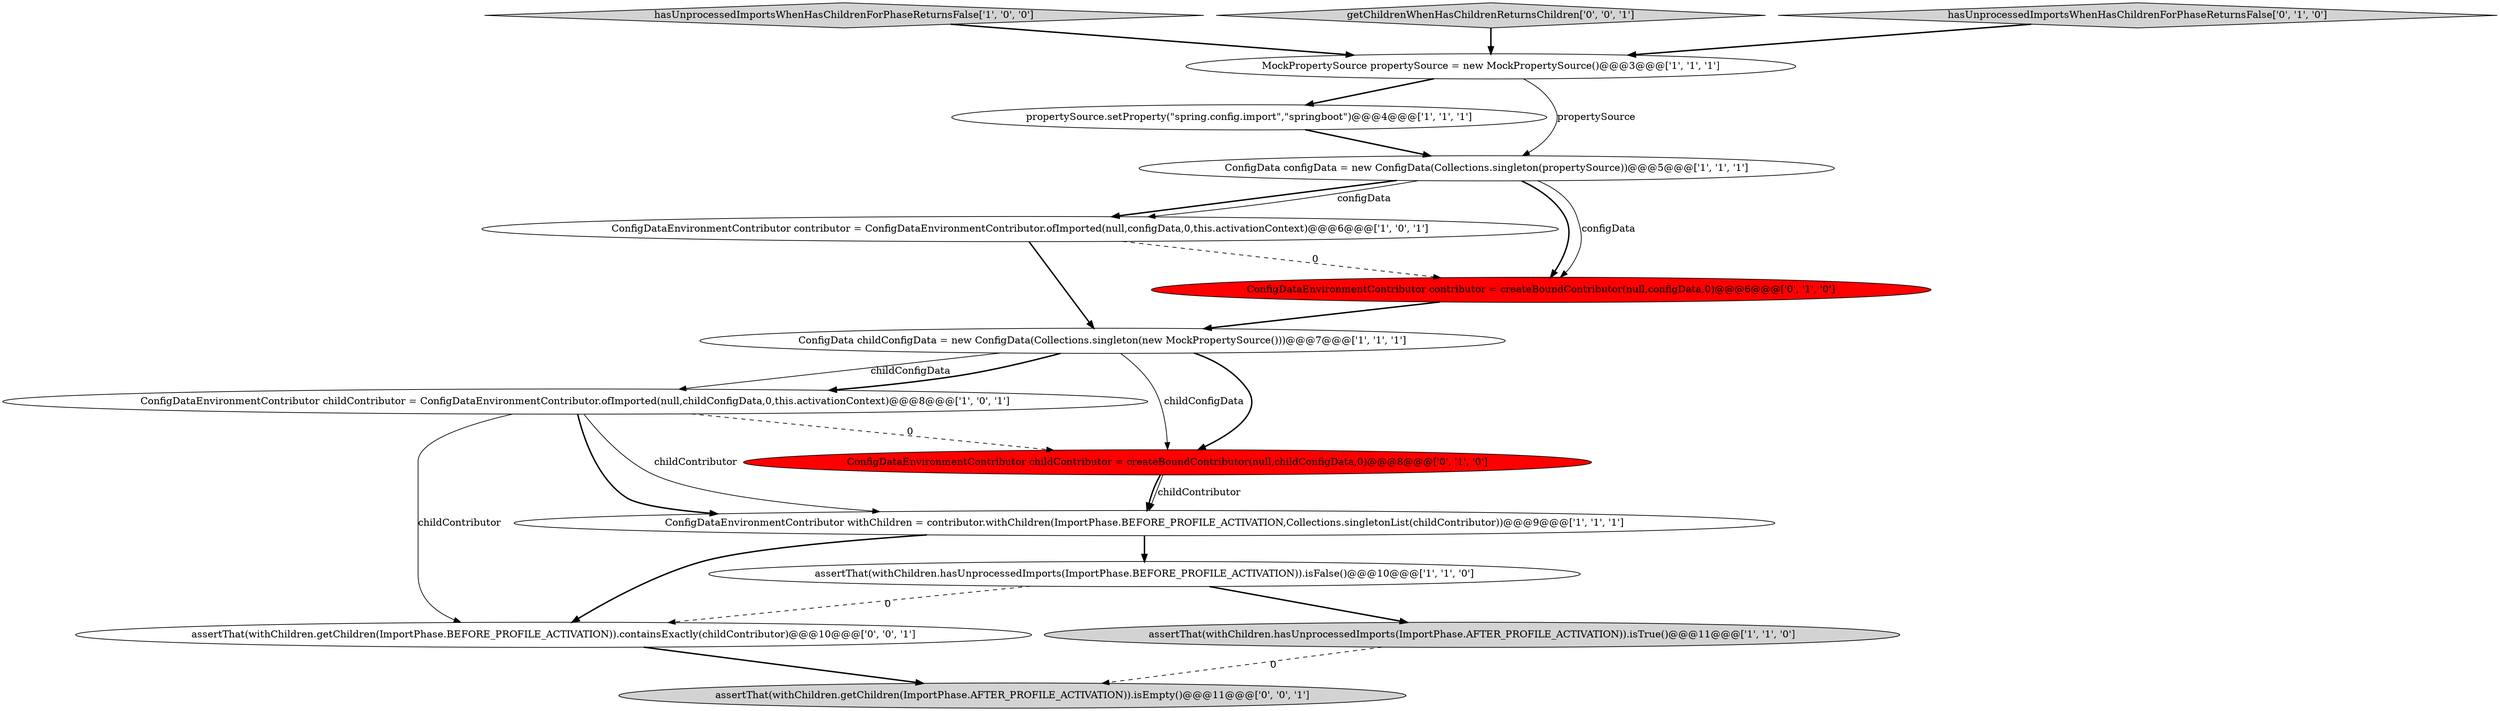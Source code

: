 digraph {
5 [style = filled, label = "propertySource.setProperty(\"spring.config.import\",\"springboot\")@@@4@@@['1', '1', '1']", fillcolor = white, shape = ellipse image = "AAA0AAABBB1BBB"];
13 [style = filled, label = "assertThat(withChildren.getChildren(ImportPhase.BEFORE_PROFILE_ACTIVATION)).containsExactly(childContributor)@@@10@@@['0', '0', '1']", fillcolor = white, shape = ellipse image = "AAA0AAABBB3BBB"];
4 [style = filled, label = "ConfigDataEnvironmentContributor contributor = ConfigDataEnvironmentContributor.ofImported(null,configData,0,this.activationContext)@@@6@@@['1', '0', '1']", fillcolor = white, shape = ellipse image = "AAA0AAABBB1BBB"];
7 [style = filled, label = "hasUnprocessedImportsWhenHasChildrenForPhaseReturnsFalse['1', '0', '0']", fillcolor = lightgray, shape = diamond image = "AAA0AAABBB1BBB"];
1 [style = filled, label = "ConfigDataEnvironmentContributor childContributor = ConfigDataEnvironmentContributor.ofImported(null,childConfigData,0,this.activationContext)@@@8@@@['1', '0', '1']", fillcolor = white, shape = ellipse image = "AAA0AAABBB1BBB"];
2 [style = filled, label = "ConfigDataEnvironmentContributor withChildren = contributor.withChildren(ImportPhase.BEFORE_PROFILE_ACTIVATION,Collections.singletonList(childContributor))@@@9@@@['1', '1', '1']", fillcolor = white, shape = ellipse image = "AAA0AAABBB1BBB"];
8 [style = filled, label = "ConfigData childConfigData = new ConfigData(Collections.singleton(new MockPropertySource()))@@@7@@@['1', '1', '1']", fillcolor = white, shape = ellipse image = "AAA0AAABBB1BBB"];
0 [style = filled, label = "ConfigData configData = new ConfigData(Collections.singleton(propertySource))@@@5@@@['1', '1', '1']", fillcolor = white, shape = ellipse image = "AAA0AAABBB1BBB"];
14 [style = filled, label = "getChildrenWhenHasChildrenReturnsChildren['0', '0', '1']", fillcolor = lightgray, shape = diamond image = "AAA0AAABBB3BBB"];
3 [style = filled, label = "MockPropertySource propertySource = new MockPropertySource()@@@3@@@['1', '1', '1']", fillcolor = white, shape = ellipse image = "AAA0AAABBB1BBB"];
10 [style = filled, label = "hasUnprocessedImportsWhenHasChildrenForPhaseReturnsFalse['0', '1', '0']", fillcolor = lightgray, shape = diamond image = "AAA0AAABBB2BBB"];
11 [style = filled, label = "ConfigDataEnvironmentContributor contributor = createBoundContributor(null,configData,0)@@@6@@@['0', '1', '0']", fillcolor = red, shape = ellipse image = "AAA1AAABBB2BBB"];
9 [style = filled, label = "assertThat(withChildren.hasUnprocessedImports(ImportPhase.AFTER_PROFILE_ACTIVATION)).isTrue()@@@11@@@['1', '1', '0']", fillcolor = lightgray, shape = ellipse image = "AAA0AAABBB1BBB"];
12 [style = filled, label = "ConfigDataEnvironmentContributor childContributor = createBoundContributor(null,childConfigData,0)@@@8@@@['0', '1', '0']", fillcolor = red, shape = ellipse image = "AAA1AAABBB2BBB"];
6 [style = filled, label = "assertThat(withChildren.hasUnprocessedImports(ImportPhase.BEFORE_PROFILE_ACTIVATION)).isFalse()@@@10@@@['1', '1', '0']", fillcolor = white, shape = ellipse image = "AAA0AAABBB1BBB"];
15 [style = filled, label = "assertThat(withChildren.getChildren(ImportPhase.AFTER_PROFILE_ACTIVATION)).isEmpty()@@@11@@@['0', '0', '1']", fillcolor = lightgray, shape = ellipse image = "AAA0AAABBB3BBB"];
14->3 [style = bold, label=""];
8->1 [style = solid, label="childConfigData"];
2->6 [style = bold, label=""];
3->0 [style = solid, label="propertySource"];
0->11 [style = bold, label=""];
10->3 [style = bold, label=""];
7->3 [style = bold, label=""];
2->13 [style = bold, label=""];
8->1 [style = bold, label=""];
1->12 [style = dashed, label="0"];
12->2 [style = bold, label=""];
3->5 [style = bold, label=""];
8->12 [style = solid, label="childConfigData"];
1->13 [style = solid, label="childContributor"];
6->13 [style = dashed, label="0"];
5->0 [style = bold, label=""];
9->15 [style = dashed, label="0"];
0->4 [style = bold, label=""];
4->8 [style = bold, label=""];
11->8 [style = bold, label=""];
0->4 [style = solid, label="configData"];
1->2 [style = bold, label=""];
13->15 [style = bold, label=""];
4->11 [style = dashed, label="0"];
6->9 [style = bold, label=""];
1->2 [style = solid, label="childContributor"];
8->12 [style = bold, label=""];
12->2 [style = solid, label="childContributor"];
0->11 [style = solid, label="configData"];
}
